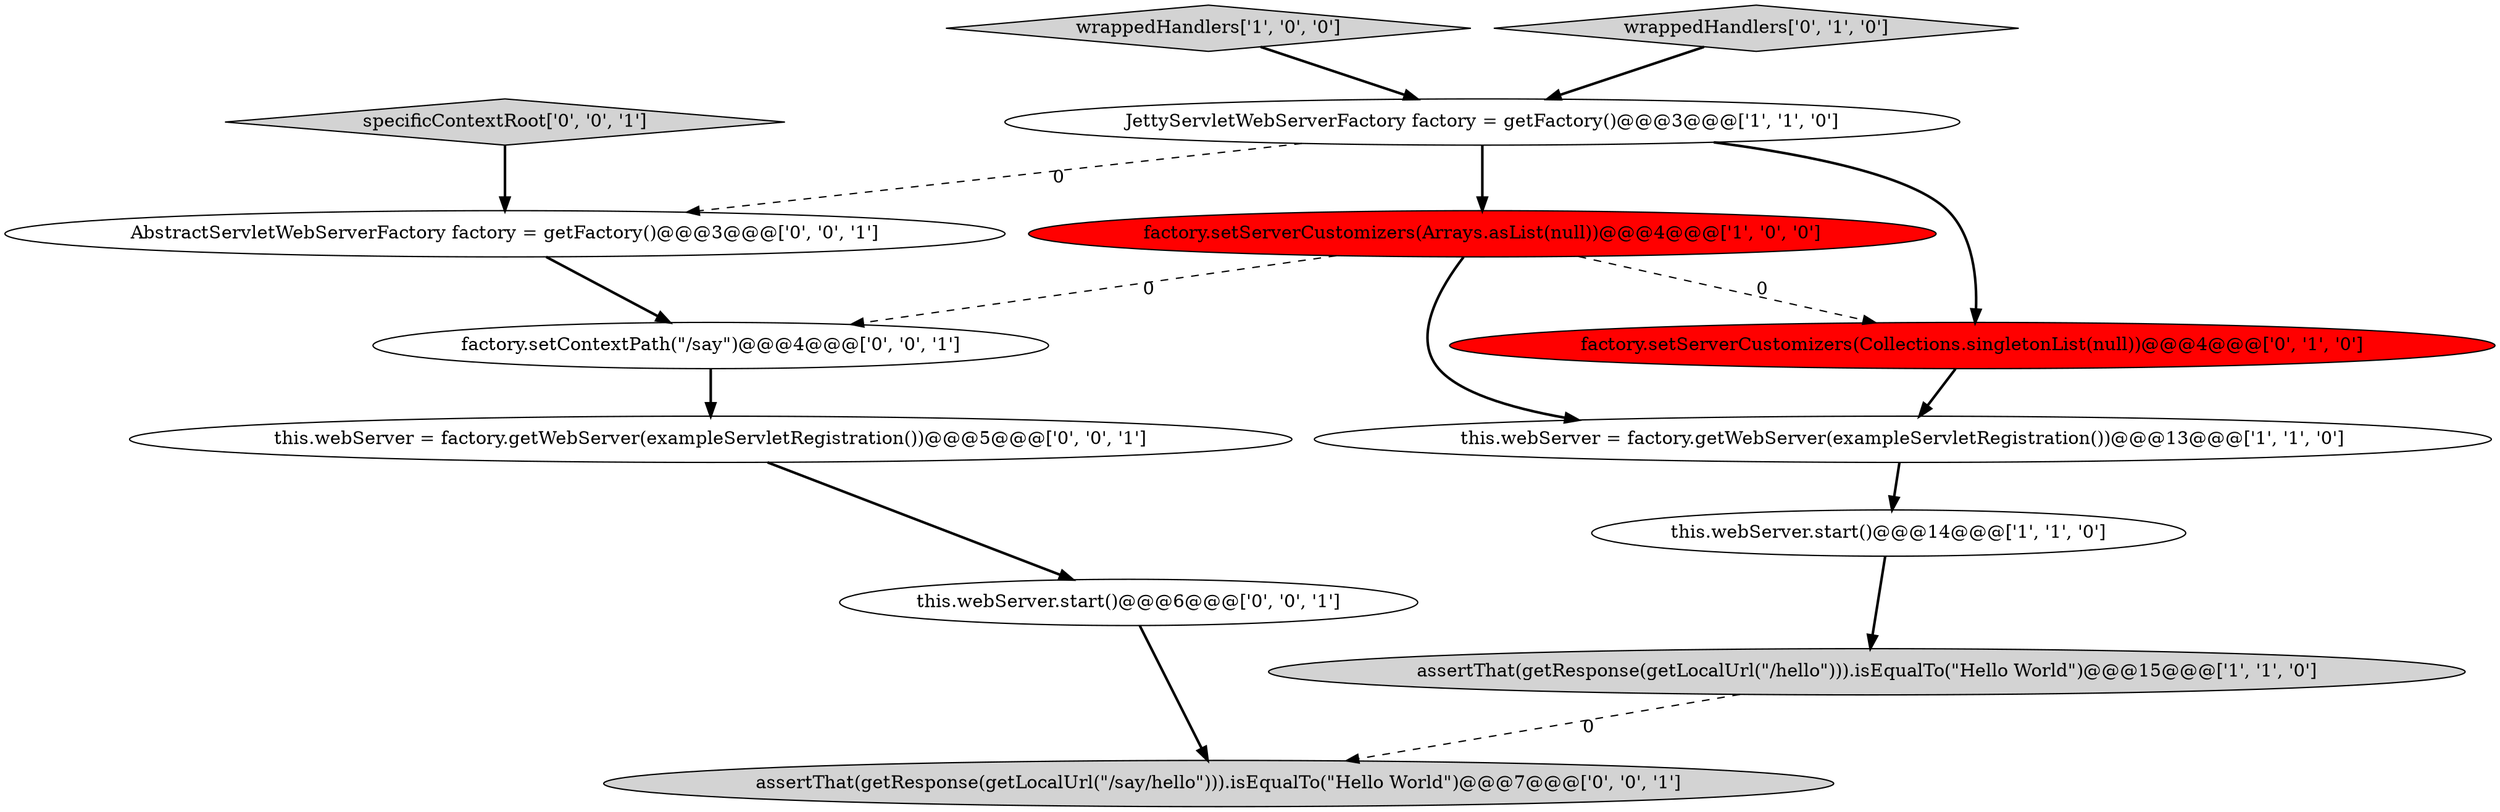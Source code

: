digraph {
0 [style = filled, label = "this.webServer = factory.getWebServer(exampleServletRegistration())@@@13@@@['1', '1', '0']", fillcolor = white, shape = ellipse image = "AAA0AAABBB1BBB"];
10 [style = filled, label = "specificContextRoot['0', '0', '1']", fillcolor = lightgray, shape = diamond image = "AAA0AAABBB3BBB"];
5 [style = filled, label = "wrappedHandlers['1', '0', '0']", fillcolor = lightgray, shape = diamond image = "AAA0AAABBB1BBB"];
11 [style = filled, label = "assertThat(getResponse(getLocalUrl(\"/say/hello\"))).isEqualTo(\"Hello World\")@@@7@@@['0', '0', '1']", fillcolor = lightgray, shape = ellipse image = "AAA0AAABBB3BBB"];
7 [style = filled, label = "factory.setServerCustomizers(Collections.singletonList(null))@@@4@@@['0', '1', '0']", fillcolor = red, shape = ellipse image = "AAA1AAABBB2BBB"];
9 [style = filled, label = "AbstractServletWebServerFactory factory = getFactory()@@@3@@@['0', '0', '1']", fillcolor = white, shape = ellipse image = "AAA0AAABBB3BBB"];
13 [style = filled, label = "this.webServer.start()@@@6@@@['0', '0', '1']", fillcolor = white, shape = ellipse image = "AAA0AAABBB3BBB"];
8 [style = filled, label = "factory.setContextPath(\"/say\")@@@4@@@['0', '0', '1']", fillcolor = white, shape = ellipse image = "AAA0AAABBB3BBB"];
1 [style = filled, label = "factory.setServerCustomizers(Arrays.asList(null))@@@4@@@['1', '0', '0']", fillcolor = red, shape = ellipse image = "AAA1AAABBB1BBB"];
4 [style = filled, label = "this.webServer.start()@@@14@@@['1', '1', '0']", fillcolor = white, shape = ellipse image = "AAA0AAABBB1BBB"];
3 [style = filled, label = "assertThat(getResponse(getLocalUrl(\"/hello\"))).isEqualTo(\"Hello World\")@@@15@@@['1', '1', '0']", fillcolor = lightgray, shape = ellipse image = "AAA0AAABBB1BBB"];
2 [style = filled, label = "JettyServletWebServerFactory factory = getFactory()@@@3@@@['1', '1', '0']", fillcolor = white, shape = ellipse image = "AAA0AAABBB1BBB"];
12 [style = filled, label = "this.webServer = factory.getWebServer(exampleServletRegistration())@@@5@@@['0', '0', '1']", fillcolor = white, shape = ellipse image = "AAA0AAABBB3BBB"];
6 [style = filled, label = "wrappedHandlers['0', '1', '0']", fillcolor = lightgray, shape = diamond image = "AAA0AAABBB2BBB"];
12->13 [style = bold, label=""];
4->3 [style = bold, label=""];
1->8 [style = dashed, label="0"];
5->2 [style = bold, label=""];
10->9 [style = bold, label=""];
7->0 [style = bold, label=""];
1->0 [style = bold, label=""];
2->7 [style = bold, label=""];
1->7 [style = dashed, label="0"];
9->8 [style = bold, label=""];
0->4 [style = bold, label=""];
2->9 [style = dashed, label="0"];
13->11 [style = bold, label=""];
2->1 [style = bold, label=""];
8->12 [style = bold, label=""];
3->11 [style = dashed, label="0"];
6->2 [style = bold, label=""];
}
